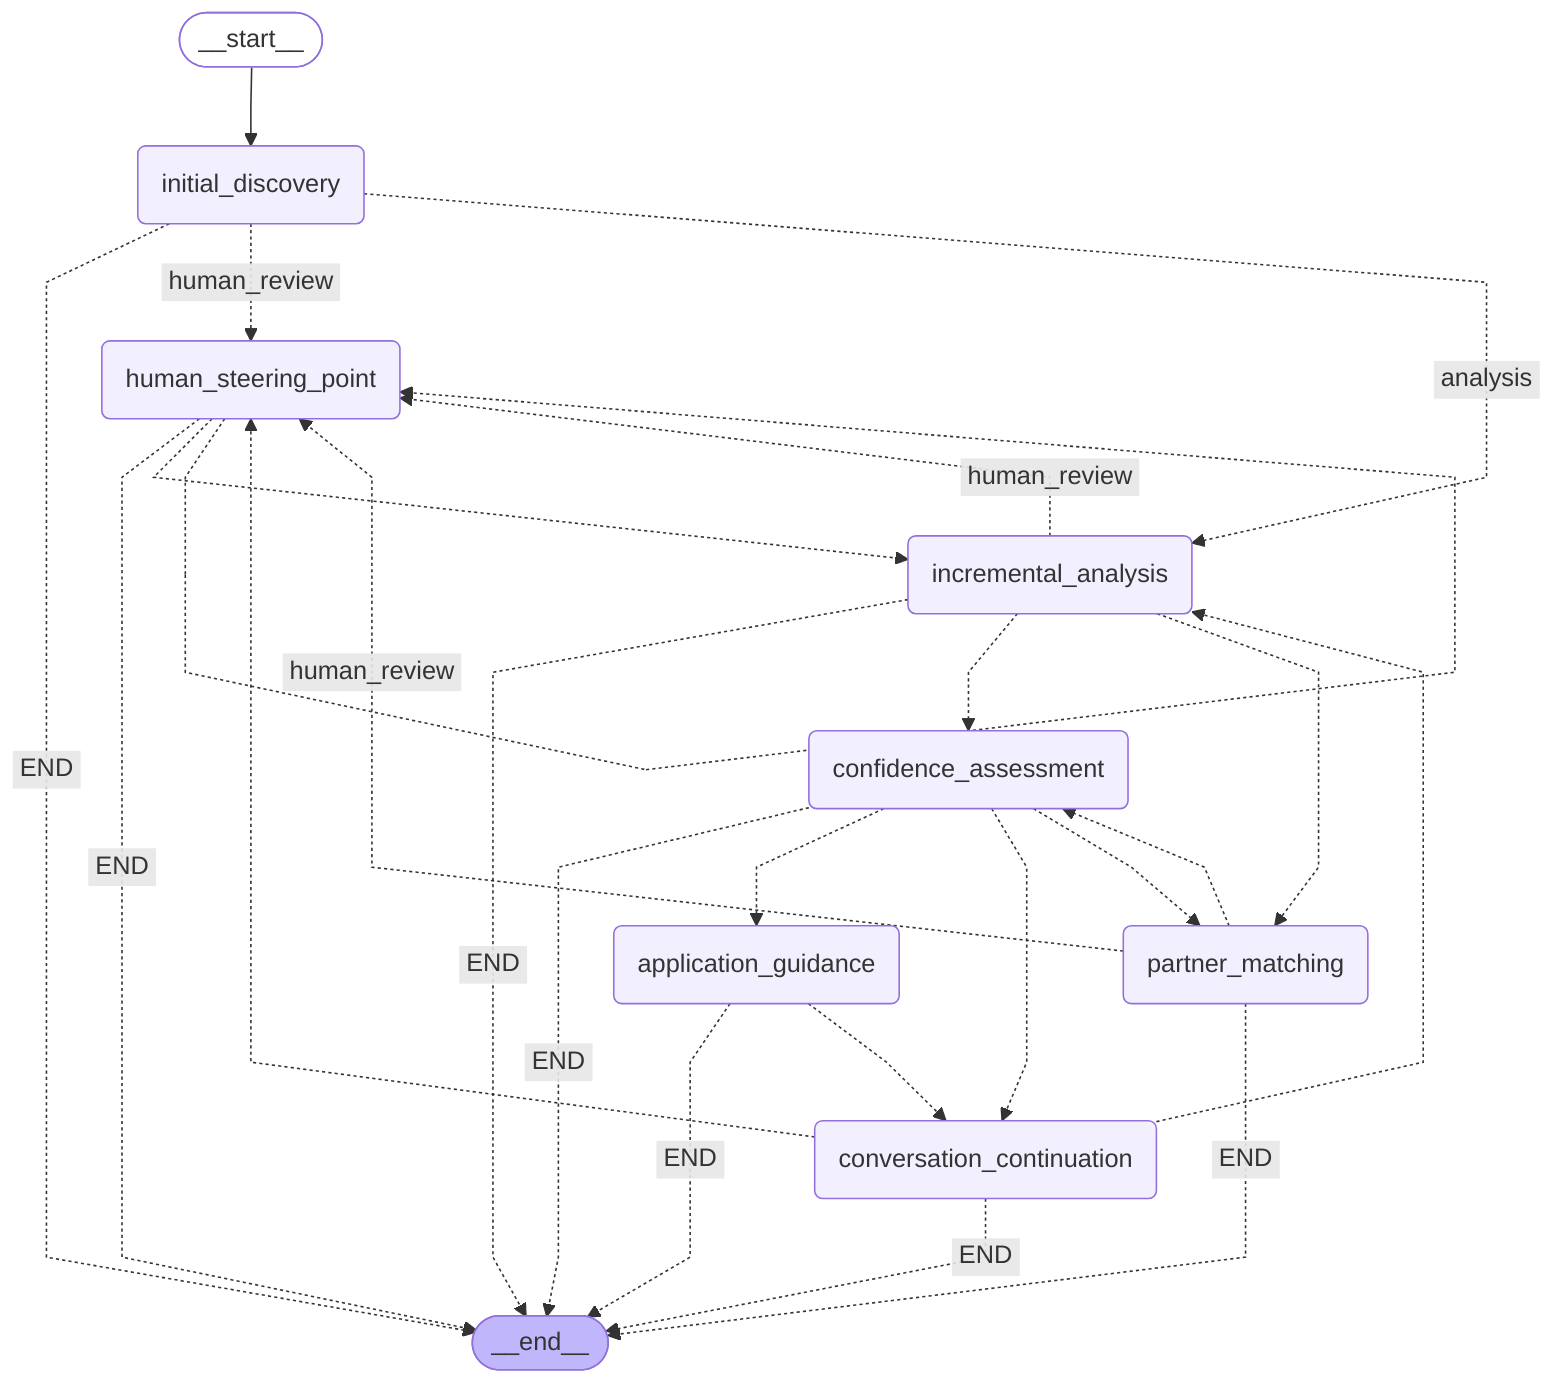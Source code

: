 ---
config:
  flowchart:
    curve: linear
---
graph TD;
	__start__([<p>__start__</p>]):::first
	initial_discovery(initial_discovery)
	incremental_analysis(incremental_analysis)
	human_steering_point(human_steering_point)
	partner_matching(partner_matching)
	confidence_assessment(confidence_assessment)
	application_guidance(application_guidance)
	conversation_continuation(conversation_continuation)
	__end__([<p>__end__</p>]):::last
	__start__ --> initial_discovery;
	application_guidance -. &nbsp;END&nbsp; .-> __end__;
	application_guidance -.-> conversation_continuation;
	confidence_assessment -. &nbsp;END&nbsp; .-> __end__;
	confidence_assessment -.-> application_guidance;
	confidence_assessment -.-> conversation_continuation;
	confidence_assessment -.-> partner_matching;
	conversation_continuation -. &nbsp;END&nbsp; .-> __end__;
	conversation_continuation -.-> human_steering_point;
	conversation_continuation -.-> incremental_analysis;
	human_steering_point -. &nbsp;END&nbsp; .-> __end__;
	human_steering_point -.-> incremental_analysis;
	incremental_analysis -. &nbsp;END&nbsp; .-> __end__;
	incremental_analysis -.-> confidence_assessment;
	incremental_analysis -. &nbsp;human_review&nbsp; .-> human_steering_point;
	incremental_analysis -.-> partner_matching;
	initial_discovery -. &nbsp;END&nbsp; .-> __end__;
	initial_discovery -. &nbsp;human_review&nbsp; .-> human_steering_point;
	initial_discovery -. &nbsp;analysis&nbsp; .-> incremental_analysis;
	partner_matching -. &nbsp;END&nbsp; .-> __end__;
	partner_matching -.-> confidence_assessment;
	partner_matching -. &nbsp;human_review&nbsp; .-> human_steering_point;
	human_steering_point -.-> human_steering_point;
	classDef default fill:#f2f0ff,line-height:1.2
	classDef first fill-opacity:0
	classDef last fill:#bfb6fc